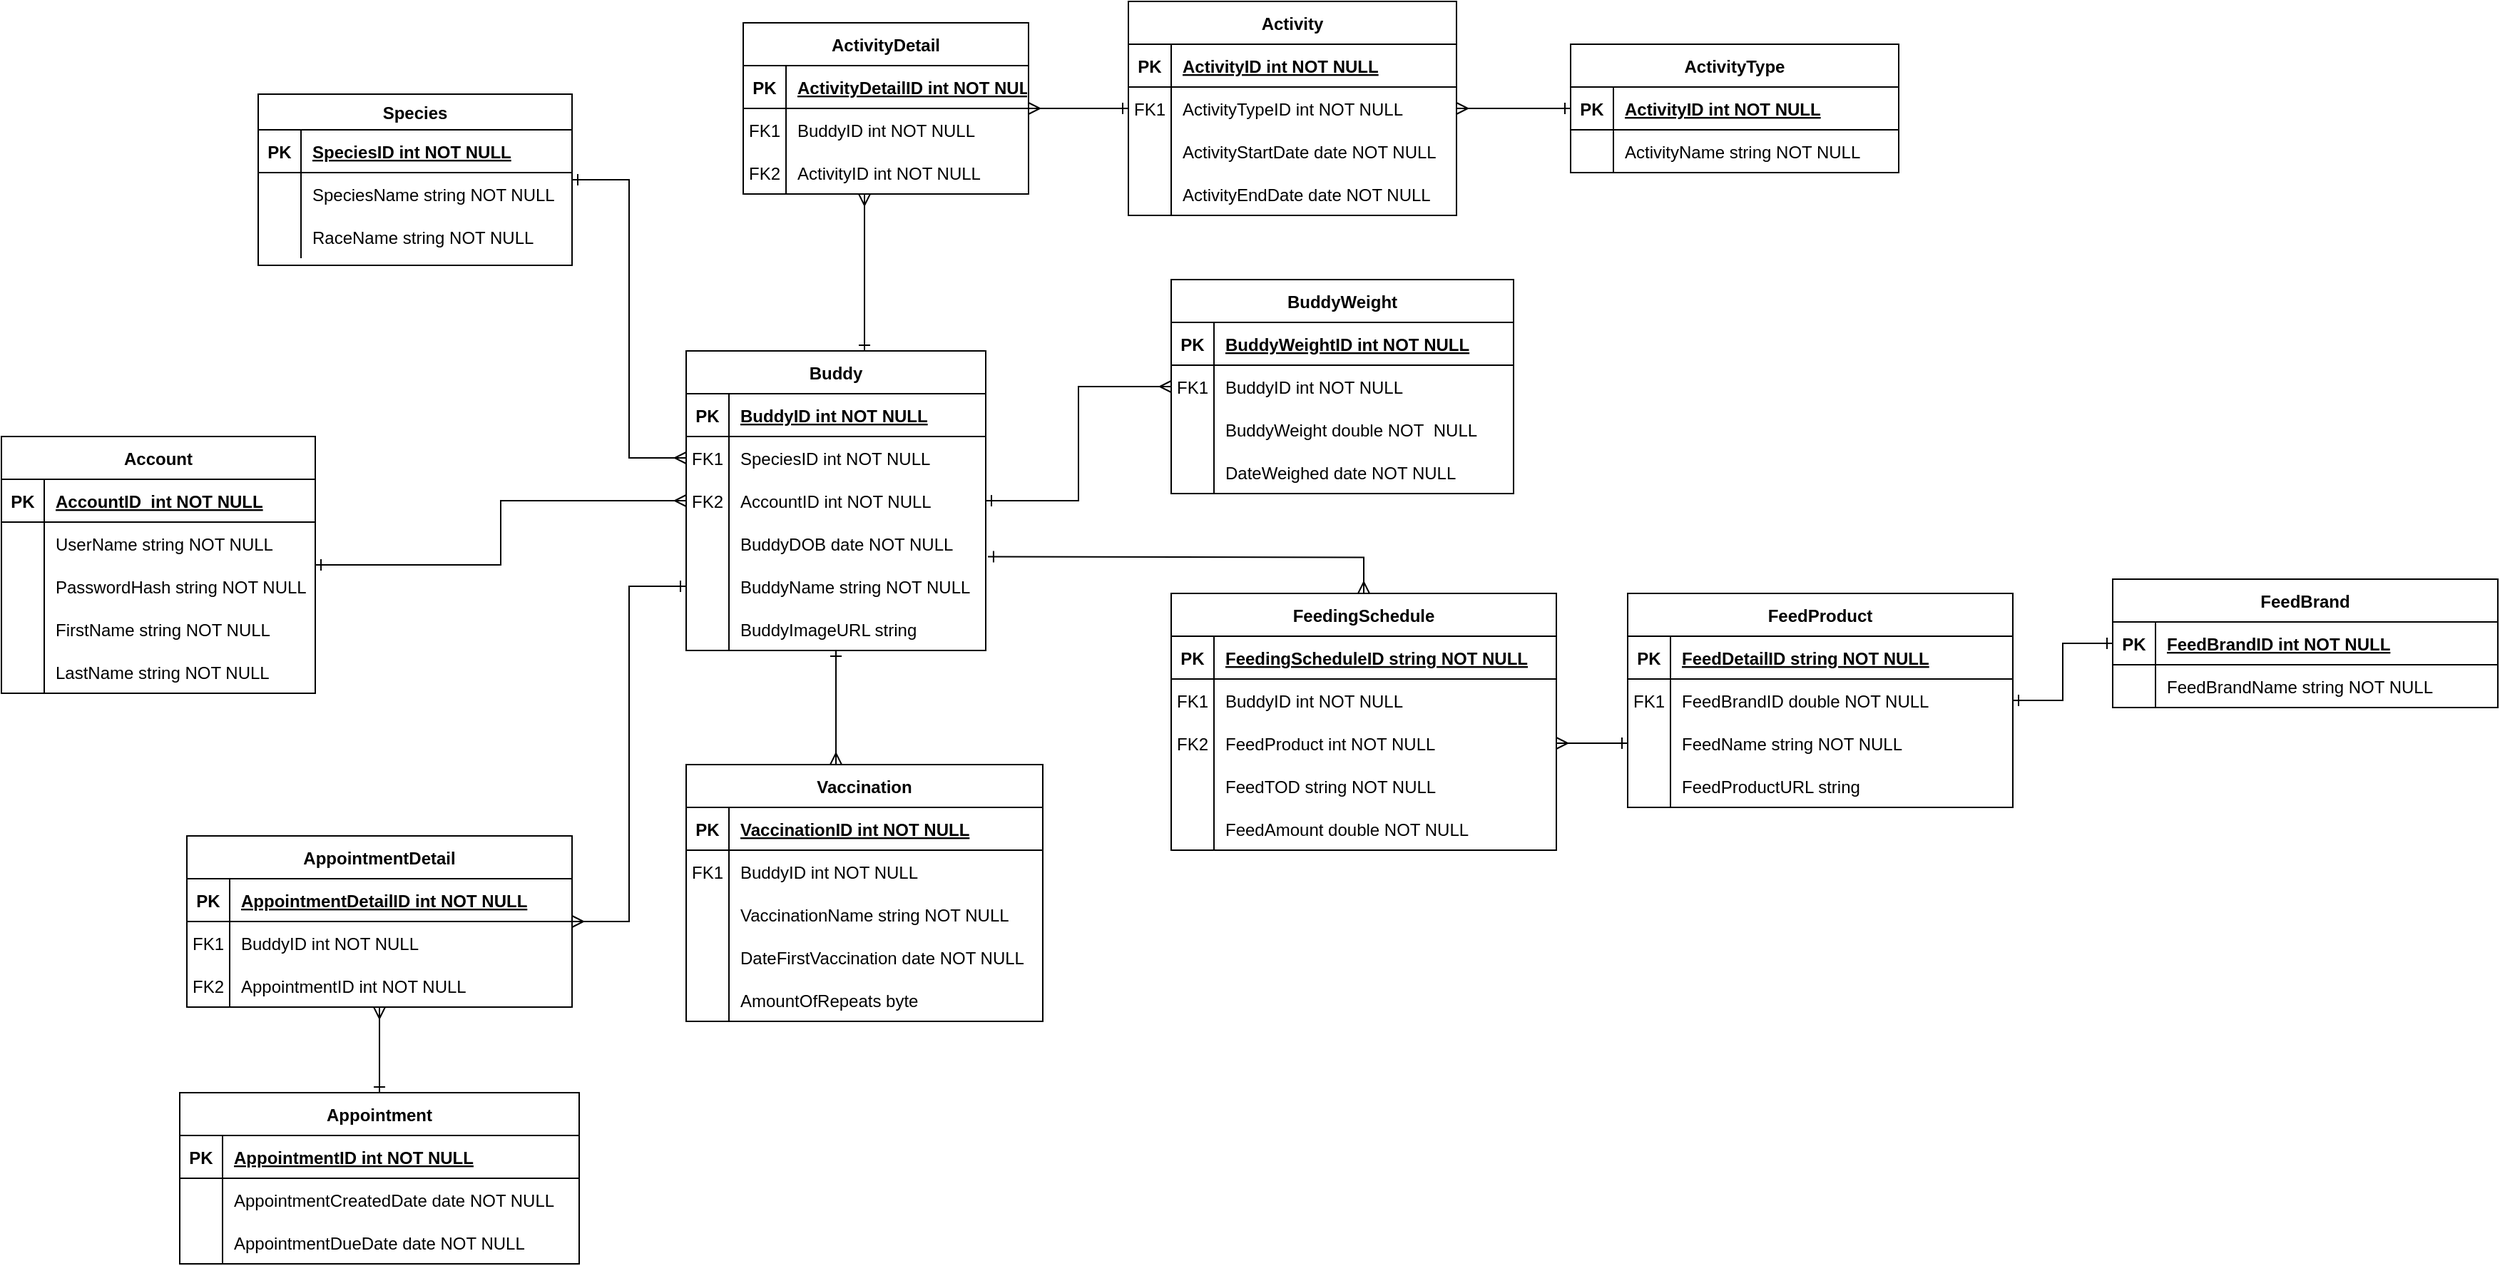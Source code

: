 <mxfile version="20.5.1" type="github">
  <diagram id="R2lEEEUBdFMjLlhIrx00" name="Page-1">
    <mxGraphModel dx="1938" dy="431" grid="1" gridSize="10" guides="1" tooltips="1" connect="1" arrows="1" fold="1" page="1" pageScale="1" pageWidth="1200" pageHeight="1600" math="0" shadow="0" extFonts="Permanent Marker^https://fonts.googleapis.com/css?family=Permanent+Marker">
      <root>
        <mxCell id="0" />
        <mxCell id="1" parent="0" />
        <mxCell id="3-M2f63_5TiZ_qn9GKK6-102" value="" style="edgeStyle=orthogonalEdgeStyle;rounded=0;orthogonalLoop=1;jettySize=auto;html=1;startArrow=ERmany;startFill=0;endArrow=ERone;endFill=0;elbow=vertical;" parent="1" source="3-M2f63_5TiZ_qn9GKK6-71" target="3-M2f63_5TiZ_qn9GKK6-80" edge="1">
          <mxGeometry relative="1" as="geometry" />
        </mxCell>
        <mxCell id="3-M2f63_5TiZ_qn9GKK6-218" value="" style="edgeStyle=elbowEdgeStyle;rounded=0;orthogonalLoop=1;jettySize=auto;html=1;startArrow=ERone;startFill=0;endArrow=ERmany;endFill=0;" parent="1" source="3-M2f63_5TiZ_qn9GKK6-1" target="3-M2f63_5TiZ_qn9GKK6-196" edge="1">
          <mxGeometry relative="1" as="geometry" />
        </mxCell>
        <mxCell id="rv8zwqxXH4d_1gy8JELK-24" value="" style="edgeStyle=elbowEdgeStyle;rounded=0;orthogonalLoop=1;jettySize=auto;html=1;startArrow=ERone;startFill=0;endArrow=ERmany;endFill=0;exitX=0;exitY=0.5;exitDx=0;exitDy=0;" parent="1" source="3-M2f63_5TiZ_qn9GKK6-5" target="rv8zwqxXH4d_1gy8JELK-2" edge="1">
          <mxGeometry relative="1" as="geometry" />
        </mxCell>
        <mxCell id="zkomlpz63KpVg8Brek0R-23" value="" style="edgeStyle=orthogonalEdgeStyle;rounded=0;orthogonalLoop=1;jettySize=auto;html=1;exitX=1.007;exitY=0.809;exitDx=0;exitDy=0;exitPerimeter=0;startArrow=ERone;startFill=0;endArrow=ERmany;endFill=0;" edge="1" parent="1" target="zkomlpz63KpVg8Brek0R-1">
          <mxGeometry relative="1" as="geometry">
            <mxPoint x="-478.53" y="439.27" as="sourcePoint" />
          </mxGeometry>
        </mxCell>
        <mxCell id="zkomlpz63KpVg8Brek0R-46" value="" style="edgeStyle=elbowEdgeStyle;rounded=0;orthogonalLoop=1;jettySize=auto;html=1;startArrow=ERone;startFill=0;endArrow=ERmany;endFill=0;" edge="1" parent="1" source="3-M2f63_5TiZ_qn9GKK6-1" target="zkomlpz63KpVg8Brek0R-24">
          <mxGeometry relative="1" as="geometry" />
        </mxCell>
        <mxCell id="zkomlpz63KpVg8Brek0R-131" value="" style="edgeStyle=elbowEdgeStyle;rounded=0;orthogonalLoop=1;jettySize=auto;html=1;startArrow=ERone;startFill=0;endArrow=ERmany;endFill=0;" edge="1" parent="1" source="3-M2f63_5TiZ_qn9GKK6-1" target="zkomlpz63KpVg8Brek0R-112">
          <mxGeometry relative="1" as="geometry" />
        </mxCell>
        <mxCell id="3-M2f63_5TiZ_qn9GKK6-1" value="Buddy" style="shape=table;startSize=30;container=1;collapsible=1;childLayout=tableLayout;fixedRows=1;rowLines=0;fontStyle=1;align=center;resizeLast=1;" parent="1" vertex="1">
          <mxGeometry x="-690" y="295" width="210" height="210" as="geometry" />
        </mxCell>
        <mxCell id="3-M2f63_5TiZ_qn9GKK6-2" value="" style="shape=tableRow;horizontal=0;startSize=0;swimlaneHead=0;swimlaneBody=0;fillColor=none;collapsible=0;dropTarget=0;points=[[0,0.5],[1,0.5]];portConstraint=eastwest;top=0;left=0;right=0;bottom=1;" parent="3-M2f63_5TiZ_qn9GKK6-1" vertex="1">
          <mxGeometry y="30" width="210" height="30" as="geometry" />
        </mxCell>
        <mxCell id="3-M2f63_5TiZ_qn9GKK6-3" value="PK" style="shape=partialRectangle;connectable=0;fillColor=none;top=0;left=0;bottom=0;right=0;fontStyle=1;overflow=hidden;" parent="3-M2f63_5TiZ_qn9GKK6-2" vertex="1">
          <mxGeometry width="30" height="30" as="geometry">
            <mxRectangle width="30" height="30" as="alternateBounds" />
          </mxGeometry>
        </mxCell>
        <mxCell id="3-M2f63_5TiZ_qn9GKK6-4" value="BuddyID int NOT NULL" style="shape=partialRectangle;connectable=0;fillColor=none;top=0;left=0;bottom=0;right=0;align=left;spacingLeft=6;fontStyle=5;overflow=hidden;" parent="3-M2f63_5TiZ_qn9GKK6-2" vertex="1">
          <mxGeometry x="30" width="180" height="30" as="geometry">
            <mxRectangle width="180" height="30" as="alternateBounds" />
          </mxGeometry>
        </mxCell>
        <mxCell id="3-M2f63_5TiZ_qn9GKK6-8" value="" style="shape=tableRow;horizontal=0;startSize=0;swimlaneHead=0;swimlaneBody=0;fillColor=none;collapsible=0;dropTarget=0;points=[[0,0.5],[1,0.5]];portConstraint=eastwest;top=0;left=0;right=0;bottom=0;" parent="3-M2f63_5TiZ_qn9GKK6-1" vertex="1">
          <mxGeometry y="60" width="210" height="30" as="geometry" />
        </mxCell>
        <mxCell id="3-M2f63_5TiZ_qn9GKK6-9" value="FK1" style="shape=partialRectangle;connectable=0;fillColor=none;top=0;left=0;bottom=0;right=0;editable=1;overflow=hidden;" parent="3-M2f63_5TiZ_qn9GKK6-8" vertex="1">
          <mxGeometry width="30" height="30" as="geometry">
            <mxRectangle width="30" height="30" as="alternateBounds" />
          </mxGeometry>
        </mxCell>
        <mxCell id="3-M2f63_5TiZ_qn9GKK6-10" value="SpeciesID int NOT NULL" style="shape=partialRectangle;connectable=0;fillColor=none;top=0;left=0;bottom=0;right=0;align=left;spacingLeft=6;overflow=hidden;" parent="3-M2f63_5TiZ_qn9GKK6-8" vertex="1">
          <mxGeometry x="30" width="180" height="30" as="geometry">
            <mxRectangle width="180" height="30" as="alternateBounds" />
          </mxGeometry>
        </mxCell>
        <mxCell id="3-M2f63_5TiZ_qn9GKK6-71" style="shape=tableRow;horizontal=0;startSize=0;swimlaneHead=0;swimlaneBody=0;fillColor=none;collapsible=0;dropTarget=0;points=[[0,0.5],[1,0.5]];portConstraint=eastwest;top=0;left=0;right=0;bottom=0;" parent="3-M2f63_5TiZ_qn9GKK6-1" vertex="1">
          <mxGeometry y="90" width="210" height="30" as="geometry" />
        </mxCell>
        <mxCell id="3-M2f63_5TiZ_qn9GKK6-72" value="FK2" style="shape=partialRectangle;connectable=0;fillColor=none;top=0;left=0;bottom=0;right=0;editable=1;overflow=hidden;" parent="3-M2f63_5TiZ_qn9GKK6-71" vertex="1">
          <mxGeometry width="30" height="30" as="geometry">
            <mxRectangle width="30" height="30" as="alternateBounds" />
          </mxGeometry>
        </mxCell>
        <mxCell id="3-M2f63_5TiZ_qn9GKK6-73" value="AccountID int NOT NULL" style="shape=partialRectangle;connectable=0;fillColor=none;top=0;left=0;bottom=0;right=0;align=left;spacingLeft=6;overflow=hidden;" parent="3-M2f63_5TiZ_qn9GKK6-71" vertex="1">
          <mxGeometry x="30" width="180" height="30" as="geometry">
            <mxRectangle width="180" height="30" as="alternateBounds" />
          </mxGeometry>
        </mxCell>
        <mxCell id="3-M2f63_5TiZ_qn9GKK6-11" value="" style="shape=tableRow;horizontal=0;startSize=0;swimlaneHead=0;swimlaneBody=0;fillColor=none;collapsible=0;dropTarget=0;points=[[0,0.5],[1,0.5]];portConstraint=eastwest;top=0;left=0;right=0;bottom=0;" parent="3-M2f63_5TiZ_qn9GKK6-1" vertex="1">
          <mxGeometry y="120" width="210" height="30" as="geometry" />
        </mxCell>
        <mxCell id="3-M2f63_5TiZ_qn9GKK6-12" value="" style="shape=partialRectangle;connectable=0;fillColor=none;top=0;left=0;bottom=0;right=0;editable=1;overflow=hidden;" parent="3-M2f63_5TiZ_qn9GKK6-11" vertex="1">
          <mxGeometry width="30" height="30" as="geometry">
            <mxRectangle width="30" height="30" as="alternateBounds" />
          </mxGeometry>
        </mxCell>
        <mxCell id="3-M2f63_5TiZ_qn9GKK6-13" value="BuddyDOB date NOT NULL" style="shape=partialRectangle;connectable=0;fillColor=none;top=0;left=0;bottom=0;right=0;align=left;spacingLeft=6;overflow=hidden;" parent="3-M2f63_5TiZ_qn9GKK6-11" vertex="1">
          <mxGeometry x="30" width="180" height="30" as="geometry">
            <mxRectangle width="180" height="30" as="alternateBounds" />
          </mxGeometry>
        </mxCell>
        <mxCell id="3-M2f63_5TiZ_qn9GKK6-5" value="" style="shape=tableRow;horizontal=0;startSize=0;swimlaneHead=0;swimlaneBody=0;fillColor=none;collapsible=0;dropTarget=0;points=[[0,0.5],[1,0.5]];portConstraint=eastwest;top=0;left=0;right=0;bottom=0;" parent="3-M2f63_5TiZ_qn9GKK6-1" vertex="1">
          <mxGeometry y="150" width="210" height="30" as="geometry" />
        </mxCell>
        <mxCell id="3-M2f63_5TiZ_qn9GKK6-6" value="" style="shape=partialRectangle;connectable=0;fillColor=none;top=0;left=0;bottom=0;right=0;editable=1;overflow=hidden;" parent="3-M2f63_5TiZ_qn9GKK6-5" vertex="1">
          <mxGeometry width="30" height="30" as="geometry">
            <mxRectangle width="30" height="30" as="alternateBounds" />
          </mxGeometry>
        </mxCell>
        <mxCell id="3-M2f63_5TiZ_qn9GKK6-7" value="BuddyName string NOT NULL" style="shape=partialRectangle;connectable=0;fillColor=none;top=0;left=0;bottom=0;right=0;align=left;spacingLeft=6;overflow=hidden;" parent="3-M2f63_5TiZ_qn9GKK6-5" vertex="1">
          <mxGeometry x="30" width="180" height="30" as="geometry">
            <mxRectangle width="180" height="30" as="alternateBounds" />
          </mxGeometry>
        </mxCell>
        <mxCell id="zkomlpz63KpVg8Brek0R-150" style="shape=tableRow;horizontal=0;startSize=0;swimlaneHead=0;swimlaneBody=0;fillColor=none;collapsible=0;dropTarget=0;points=[[0,0.5],[1,0.5]];portConstraint=eastwest;top=0;left=0;right=0;bottom=0;" vertex="1" parent="3-M2f63_5TiZ_qn9GKK6-1">
          <mxGeometry y="180" width="210" height="30" as="geometry" />
        </mxCell>
        <mxCell id="zkomlpz63KpVg8Brek0R-151" style="shape=partialRectangle;connectable=0;fillColor=none;top=0;left=0;bottom=0;right=0;editable=1;overflow=hidden;" vertex="1" parent="zkomlpz63KpVg8Brek0R-150">
          <mxGeometry width="30" height="30" as="geometry">
            <mxRectangle width="30" height="30" as="alternateBounds" />
          </mxGeometry>
        </mxCell>
        <mxCell id="zkomlpz63KpVg8Brek0R-152" value="BuddyImageURL string" style="shape=partialRectangle;connectable=0;fillColor=none;top=0;left=0;bottom=0;right=0;align=left;spacingLeft=6;overflow=hidden;" vertex="1" parent="zkomlpz63KpVg8Brek0R-150">
          <mxGeometry x="30" width="180" height="30" as="geometry">
            <mxRectangle width="180" height="30" as="alternateBounds" />
          </mxGeometry>
        </mxCell>
        <mxCell id="3-M2f63_5TiZ_qn9GKK6-17" value="Species" style="shape=table;startSize=25;container=1;collapsible=1;childLayout=tableLayout;fixedRows=1;rowLines=0;fontStyle=1;align=center;resizeLast=1;" parent="1" vertex="1">
          <mxGeometry x="-990" y="115" width="220" height="120" as="geometry">
            <mxRectangle x="425" y="550" width="90" height="30" as="alternateBounds" />
          </mxGeometry>
        </mxCell>
        <mxCell id="3-M2f63_5TiZ_qn9GKK6-18" value="" style="shape=tableRow;horizontal=0;startSize=0;swimlaneHead=0;swimlaneBody=0;fillColor=none;collapsible=0;dropTarget=0;points=[[0,0.5],[1,0.5]];portConstraint=eastwest;top=0;left=0;right=0;bottom=1;" parent="3-M2f63_5TiZ_qn9GKK6-17" vertex="1">
          <mxGeometry y="25" width="220" height="30" as="geometry" />
        </mxCell>
        <mxCell id="3-M2f63_5TiZ_qn9GKK6-19" value="PK" style="shape=partialRectangle;connectable=0;fillColor=none;top=0;left=0;bottom=0;right=0;fontStyle=1;overflow=hidden;" parent="3-M2f63_5TiZ_qn9GKK6-18" vertex="1">
          <mxGeometry width="30" height="30" as="geometry">
            <mxRectangle width="30" height="30" as="alternateBounds" />
          </mxGeometry>
        </mxCell>
        <mxCell id="3-M2f63_5TiZ_qn9GKK6-20" value="SpeciesID int NOT NULL" style="shape=partialRectangle;connectable=0;fillColor=none;top=0;left=0;bottom=0;right=0;align=left;spacingLeft=6;fontStyle=5;overflow=hidden;" parent="3-M2f63_5TiZ_qn9GKK6-18" vertex="1">
          <mxGeometry x="30" width="190" height="30" as="geometry">
            <mxRectangle width="190" height="30" as="alternateBounds" />
          </mxGeometry>
        </mxCell>
        <mxCell id="3-M2f63_5TiZ_qn9GKK6-24" value="" style="shape=tableRow;horizontal=0;startSize=0;swimlaneHead=0;swimlaneBody=0;fillColor=none;collapsible=0;dropTarget=0;points=[[0,0.5],[1,0.5]];portConstraint=eastwest;top=0;left=0;right=0;bottom=0;" parent="3-M2f63_5TiZ_qn9GKK6-17" vertex="1">
          <mxGeometry y="55" width="220" height="30" as="geometry" />
        </mxCell>
        <mxCell id="3-M2f63_5TiZ_qn9GKK6-25" value="" style="shape=partialRectangle;connectable=0;fillColor=none;top=0;left=0;bottom=0;right=0;editable=1;overflow=hidden;" parent="3-M2f63_5TiZ_qn9GKK6-24" vertex="1">
          <mxGeometry width="30" height="30" as="geometry">
            <mxRectangle width="30" height="30" as="alternateBounds" />
          </mxGeometry>
        </mxCell>
        <mxCell id="3-M2f63_5TiZ_qn9GKK6-26" value="SpeciesName string NOT NULL" style="shape=partialRectangle;connectable=0;fillColor=none;top=0;left=0;bottom=0;right=0;align=left;spacingLeft=6;overflow=hidden;" parent="3-M2f63_5TiZ_qn9GKK6-24" vertex="1">
          <mxGeometry x="30" width="190" height="30" as="geometry">
            <mxRectangle width="190" height="30" as="alternateBounds" />
          </mxGeometry>
        </mxCell>
        <mxCell id="3-M2f63_5TiZ_qn9GKK6-187" style="shape=tableRow;horizontal=0;startSize=0;swimlaneHead=0;swimlaneBody=0;fillColor=none;collapsible=0;dropTarget=0;points=[[0,0.5],[1,0.5]];portConstraint=eastwest;top=0;left=0;right=0;bottom=0;" parent="3-M2f63_5TiZ_qn9GKK6-17" vertex="1">
          <mxGeometry y="85" width="220" height="30" as="geometry" />
        </mxCell>
        <mxCell id="3-M2f63_5TiZ_qn9GKK6-188" style="shape=partialRectangle;connectable=0;fillColor=none;top=0;left=0;bottom=0;right=0;editable=1;overflow=hidden;" parent="3-M2f63_5TiZ_qn9GKK6-187" vertex="1">
          <mxGeometry width="30" height="30" as="geometry">
            <mxRectangle width="30" height="30" as="alternateBounds" />
          </mxGeometry>
        </mxCell>
        <mxCell id="3-M2f63_5TiZ_qn9GKK6-189" value="RaceName string NOT NULL" style="shape=partialRectangle;connectable=0;fillColor=none;top=0;left=0;bottom=0;right=0;align=left;spacingLeft=6;overflow=hidden;" parent="3-M2f63_5TiZ_qn9GKK6-187" vertex="1">
          <mxGeometry x="30" width="190" height="30" as="geometry">
            <mxRectangle width="190" height="30" as="alternateBounds" />
          </mxGeometry>
        </mxCell>
        <mxCell id="3-M2f63_5TiZ_qn9GKK6-30" style="edgeStyle=elbowEdgeStyle;rounded=0;orthogonalLoop=1;jettySize=auto;html=1;exitX=0;exitY=0.5;exitDx=0;exitDy=0;endArrow=ERone;endFill=0;startArrow=ERmany;startFill=0;" parent="1" source="3-M2f63_5TiZ_qn9GKK6-8" target="3-M2f63_5TiZ_qn9GKK6-17" edge="1">
          <mxGeometry relative="1" as="geometry" />
        </mxCell>
        <mxCell id="3-M2f63_5TiZ_qn9GKK6-80" value="Account" style="shape=table;startSize=30;container=1;collapsible=1;childLayout=tableLayout;fixedRows=1;rowLines=0;fontStyle=1;align=center;resizeLast=1;" parent="1" vertex="1">
          <mxGeometry x="-1170" y="355" width="220" height="180" as="geometry" />
        </mxCell>
        <mxCell id="3-M2f63_5TiZ_qn9GKK6-81" value="" style="shape=tableRow;horizontal=0;startSize=0;swimlaneHead=0;swimlaneBody=0;fillColor=none;collapsible=0;dropTarget=0;points=[[0,0.5],[1,0.5]];portConstraint=eastwest;top=0;left=0;right=0;bottom=1;" parent="3-M2f63_5TiZ_qn9GKK6-80" vertex="1">
          <mxGeometry y="30" width="220" height="30" as="geometry" />
        </mxCell>
        <mxCell id="3-M2f63_5TiZ_qn9GKK6-82" value="PK" style="shape=partialRectangle;connectable=0;fillColor=none;top=0;left=0;bottom=0;right=0;fontStyle=1;overflow=hidden;" parent="3-M2f63_5TiZ_qn9GKK6-81" vertex="1">
          <mxGeometry width="30" height="30" as="geometry">
            <mxRectangle width="30" height="30" as="alternateBounds" />
          </mxGeometry>
        </mxCell>
        <mxCell id="3-M2f63_5TiZ_qn9GKK6-83" value="AccountID  int NOT NULL" style="shape=partialRectangle;connectable=0;fillColor=none;top=0;left=0;bottom=0;right=0;align=left;spacingLeft=6;fontStyle=5;overflow=hidden;" parent="3-M2f63_5TiZ_qn9GKK6-81" vertex="1">
          <mxGeometry x="30" width="190" height="30" as="geometry">
            <mxRectangle width="190" height="30" as="alternateBounds" />
          </mxGeometry>
        </mxCell>
        <mxCell id="3-M2f63_5TiZ_qn9GKK6-84" value="" style="shape=tableRow;horizontal=0;startSize=0;swimlaneHead=0;swimlaneBody=0;fillColor=none;collapsible=0;dropTarget=0;points=[[0,0.5],[1,0.5]];portConstraint=eastwest;top=0;left=0;right=0;bottom=0;" parent="3-M2f63_5TiZ_qn9GKK6-80" vertex="1">
          <mxGeometry y="60" width="220" height="30" as="geometry" />
        </mxCell>
        <mxCell id="3-M2f63_5TiZ_qn9GKK6-85" value="" style="shape=partialRectangle;connectable=0;fillColor=none;top=0;left=0;bottom=0;right=0;editable=1;overflow=hidden;" parent="3-M2f63_5TiZ_qn9GKK6-84" vertex="1">
          <mxGeometry width="30" height="30" as="geometry">
            <mxRectangle width="30" height="30" as="alternateBounds" />
          </mxGeometry>
        </mxCell>
        <mxCell id="3-M2f63_5TiZ_qn9GKK6-86" value="UserName string NOT NULL" style="shape=partialRectangle;connectable=0;fillColor=none;top=0;left=0;bottom=0;right=0;align=left;spacingLeft=6;overflow=hidden;" parent="3-M2f63_5TiZ_qn9GKK6-84" vertex="1">
          <mxGeometry x="30" width="190" height="30" as="geometry">
            <mxRectangle width="190" height="30" as="alternateBounds" />
          </mxGeometry>
        </mxCell>
        <mxCell id="zkomlpz63KpVg8Brek0R-138" style="shape=tableRow;horizontal=0;startSize=0;swimlaneHead=0;swimlaneBody=0;fillColor=none;collapsible=0;dropTarget=0;points=[[0,0.5],[1,0.5]];portConstraint=eastwest;top=0;left=0;right=0;bottom=0;" vertex="1" parent="3-M2f63_5TiZ_qn9GKK6-80">
          <mxGeometry y="90" width="220" height="30" as="geometry" />
        </mxCell>
        <mxCell id="zkomlpz63KpVg8Brek0R-139" style="shape=partialRectangle;connectable=0;fillColor=none;top=0;left=0;bottom=0;right=0;editable=1;overflow=hidden;" vertex="1" parent="zkomlpz63KpVg8Brek0R-138">
          <mxGeometry width="30" height="30" as="geometry">
            <mxRectangle width="30" height="30" as="alternateBounds" />
          </mxGeometry>
        </mxCell>
        <mxCell id="zkomlpz63KpVg8Brek0R-140" value="PasswordHash string NOT NULL" style="shape=partialRectangle;connectable=0;fillColor=none;top=0;left=0;bottom=0;right=0;align=left;spacingLeft=6;overflow=hidden;" vertex="1" parent="zkomlpz63KpVg8Brek0R-138">
          <mxGeometry x="30" width="190" height="30" as="geometry">
            <mxRectangle width="190" height="30" as="alternateBounds" />
          </mxGeometry>
        </mxCell>
        <mxCell id="zkomlpz63KpVg8Brek0R-141" style="shape=tableRow;horizontal=0;startSize=0;swimlaneHead=0;swimlaneBody=0;fillColor=none;collapsible=0;dropTarget=0;points=[[0,0.5],[1,0.5]];portConstraint=eastwest;top=0;left=0;right=0;bottom=0;" vertex="1" parent="3-M2f63_5TiZ_qn9GKK6-80">
          <mxGeometry y="120" width="220" height="30" as="geometry" />
        </mxCell>
        <mxCell id="zkomlpz63KpVg8Brek0R-142" style="shape=partialRectangle;connectable=0;fillColor=none;top=0;left=0;bottom=0;right=0;editable=1;overflow=hidden;" vertex="1" parent="zkomlpz63KpVg8Brek0R-141">
          <mxGeometry width="30" height="30" as="geometry">
            <mxRectangle width="30" height="30" as="alternateBounds" />
          </mxGeometry>
        </mxCell>
        <mxCell id="zkomlpz63KpVg8Brek0R-143" value="FirstName string NOT NULL" style="shape=partialRectangle;connectable=0;fillColor=none;top=0;left=0;bottom=0;right=0;align=left;spacingLeft=6;overflow=hidden;" vertex="1" parent="zkomlpz63KpVg8Brek0R-141">
          <mxGeometry x="30" width="190" height="30" as="geometry">
            <mxRectangle width="190" height="30" as="alternateBounds" />
          </mxGeometry>
        </mxCell>
        <mxCell id="zkomlpz63KpVg8Brek0R-144" style="shape=tableRow;horizontal=0;startSize=0;swimlaneHead=0;swimlaneBody=0;fillColor=none;collapsible=0;dropTarget=0;points=[[0,0.5],[1,0.5]];portConstraint=eastwest;top=0;left=0;right=0;bottom=0;" vertex="1" parent="3-M2f63_5TiZ_qn9GKK6-80">
          <mxGeometry y="150" width="220" height="30" as="geometry" />
        </mxCell>
        <mxCell id="zkomlpz63KpVg8Brek0R-145" style="shape=partialRectangle;connectable=0;fillColor=none;top=0;left=0;bottom=0;right=0;editable=1;overflow=hidden;" vertex="1" parent="zkomlpz63KpVg8Brek0R-144">
          <mxGeometry width="30" height="30" as="geometry">
            <mxRectangle width="30" height="30" as="alternateBounds" />
          </mxGeometry>
        </mxCell>
        <mxCell id="zkomlpz63KpVg8Brek0R-146" value="LastName string NOT NULL" style="shape=partialRectangle;connectable=0;fillColor=none;top=0;left=0;bottom=0;right=0;align=left;spacingLeft=6;overflow=hidden;" vertex="1" parent="zkomlpz63KpVg8Brek0R-144">
          <mxGeometry x="30" width="190" height="30" as="geometry">
            <mxRectangle width="190" height="30" as="alternateBounds" />
          </mxGeometry>
        </mxCell>
        <mxCell id="3-M2f63_5TiZ_qn9GKK6-241" value="" style="edgeStyle=elbowEdgeStyle;rounded=0;orthogonalLoop=1;jettySize=auto;html=1;startArrow=ERmany;startFill=0;endArrow=ERone;endFill=0;" parent="1" source="3-M2f63_5TiZ_qn9GKK6-196" target="3-M2f63_5TiZ_qn9GKK6-219" edge="1">
          <mxGeometry relative="1" as="geometry" />
        </mxCell>
        <mxCell id="3-M2f63_5TiZ_qn9GKK6-196" value="ActivityDetail" style="shape=table;startSize=30;container=1;collapsible=1;childLayout=tableLayout;fixedRows=1;rowLines=0;fontStyle=1;align=center;resizeLast=1;" parent="1" vertex="1">
          <mxGeometry x="-650" y="65" width="200" height="120" as="geometry" />
        </mxCell>
        <mxCell id="3-M2f63_5TiZ_qn9GKK6-197" value="" style="shape=tableRow;horizontal=0;startSize=0;swimlaneHead=0;swimlaneBody=0;fillColor=none;collapsible=0;dropTarget=0;points=[[0,0.5],[1,0.5]];portConstraint=eastwest;top=0;left=0;right=0;bottom=1;" parent="3-M2f63_5TiZ_qn9GKK6-196" vertex="1">
          <mxGeometry y="30" width="200" height="30" as="geometry" />
        </mxCell>
        <mxCell id="3-M2f63_5TiZ_qn9GKK6-198" value="PK" style="shape=partialRectangle;connectable=0;fillColor=none;top=0;left=0;bottom=0;right=0;fontStyle=1;overflow=hidden;" parent="3-M2f63_5TiZ_qn9GKK6-197" vertex="1">
          <mxGeometry width="30" height="30" as="geometry">
            <mxRectangle width="30" height="30" as="alternateBounds" />
          </mxGeometry>
        </mxCell>
        <mxCell id="3-M2f63_5TiZ_qn9GKK6-199" value="ActivityDetailID int NOT NULL" style="shape=partialRectangle;connectable=0;fillColor=none;top=0;left=0;bottom=0;right=0;align=left;spacingLeft=6;fontStyle=5;overflow=hidden;" parent="3-M2f63_5TiZ_qn9GKK6-197" vertex="1">
          <mxGeometry x="30" width="170" height="30" as="geometry">
            <mxRectangle width="170" height="30" as="alternateBounds" />
          </mxGeometry>
        </mxCell>
        <mxCell id="3-M2f63_5TiZ_qn9GKK6-200" value="" style="shape=tableRow;horizontal=0;startSize=0;swimlaneHead=0;swimlaneBody=0;fillColor=none;collapsible=0;dropTarget=0;points=[[0,0.5],[1,0.5]];portConstraint=eastwest;top=0;left=0;right=0;bottom=0;" parent="3-M2f63_5TiZ_qn9GKK6-196" vertex="1">
          <mxGeometry y="60" width="200" height="30" as="geometry" />
        </mxCell>
        <mxCell id="3-M2f63_5TiZ_qn9GKK6-201" value="FK1" style="shape=partialRectangle;connectable=0;fillColor=none;top=0;left=0;bottom=0;right=0;editable=1;overflow=hidden;" parent="3-M2f63_5TiZ_qn9GKK6-200" vertex="1">
          <mxGeometry width="30" height="30" as="geometry">
            <mxRectangle width="30" height="30" as="alternateBounds" />
          </mxGeometry>
        </mxCell>
        <mxCell id="3-M2f63_5TiZ_qn9GKK6-202" value="BuddyID int NOT NULL" style="shape=partialRectangle;connectable=0;fillColor=none;top=0;left=0;bottom=0;right=0;align=left;spacingLeft=6;overflow=hidden;" parent="3-M2f63_5TiZ_qn9GKK6-200" vertex="1">
          <mxGeometry x="30" width="170" height="30" as="geometry">
            <mxRectangle width="170" height="30" as="alternateBounds" />
          </mxGeometry>
        </mxCell>
        <mxCell id="3-M2f63_5TiZ_qn9GKK6-203" style="shape=tableRow;horizontal=0;startSize=0;swimlaneHead=0;swimlaneBody=0;fillColor=none;collapsible=0;dropTarget=0;points=[[0,0.5],[1,0.5]];portConstraint=eastwest;top=0;left=0;right=0;bottom=0;" parent="3-M2f63_5TiZ_qn9GKK6-196" vertex="1">
          <mxGeometry y="90" width="200" height="30" as="geometry" />
        </mxCell>
        <mxCell id="3-M2f63_5TiZ_qn9GKK6-204" value="FK2" style="shape=partialRectangle;connectable=0;fillColor=none;top=0;left=0;bottom=0;right=0;editable=1;overflow=hidden;" parent="3-M2f63_5TiZ_qn9GKK6-203" vertex="1">
          <mxGeometry width="30" height="30" as="geometry">
            <mxRectangle width="30" height="30" as="alternateBounds" />
          </mxGeometry>
        </mxCell>
        <mxCell id="3-M2f63_5TiZ_qn9GKK6-205" value="ActivityID int NOT NULL" style="shape=partialRectangle;connectable=0;fillColor=none;top=0;left=0;bottom=0;right=0;align=left;spacingLeft=6;overflow=hidden;" parent="3-M2f63_5TiZ_qn9GKK6-203" vertex="1">
          <mxGeometry x="30" width="170" height="30" as="geometry">
            <mxRectangle width="170" height="30" as="alternateBounds" />
          </mxGeometry>
        </mxCell>
        <mxCell id="3-M2f63_5TiZ_qn9GKK6-255" value="" style="edgeStyle=elbowEdgeStyle;rounded=0;orthogonalLoop=1;jettySize=auto;html=1;startArrow=ERmany;startFill=0;endArrow=ERone;endFill=0;" parent="1" source="3-M2f63_5TiZ_qn9GKK6-219" target="3-M2f63_5TiZ_qn9GKK6-245" edge="1">
          <mxGeometry relative="1" as="geometry" />
        </mxCell>
        <mxCell id="3-M2f63_5TiZ_qn9GKK6-219" value="Activity" style="shape=table;startSize=30;container=1;collapsible=1;childLayout=tableLayout;fixedRows=1;rowLines=0;fontStyle=1;align=center;resizeLast=1;" parent="1" vertex="1">
          <mxGeometry x="-380" y="50" width="230" height="150" as="geometry" />
        </mxCell>
        <mxCell id="3-M2f63_5TiZ_qn9GKK6-220" value="" style="shape=tableRow;horizontal=0;startSize=0;swimlaneHead=0;swimlaneBody=0;fillColor=none;collapsible=0;dropTarget=0;points=[[0,0.5],[1,0.5]];portConstraint=eastwest;top=0;left=0;right=0;bottom=1;" parent="3-M2f63_5TiZ_qn9GKK6-219" vertex="1">
          <mxGeometry y="30" width="230" height="30" as="geometry" />
        </mxCell>
        <mxCell id="3-M2f63_5TiZ_qn9GKK6-221" value="PK" style="shape=partialRectangle;connectable=0;fillColor=none;top=0;left=0;bottom=0;right=0;fontStyle=1;overflow=hidden;" parent="3-M2f63_5TiZ_qn9GKK6-220" vertex="1">
          <mxGeometry width="30" height="30" as="geometry">
            <mxRectangle width="30" height="30" as="alternateBounds" />
          </mxGeometry>
        </mxCell>
        <mxCell id="3-M2f63_5TiZ_qn9GKK6-222" value="ActivityID int NOT NULL" style="shape=partialRectangle;connectable=0;fillColor=none;top=0;left=0;bottom=0;right=0;align=left;spacingLeft=6;fontStyle=5;overflow=hidden;" parent="3-M2f63_5TiZ_qn9GKK6-220" vertex="1">
          <mxGeometry x="30" width="200" height="30" as="geometry">
            <mxRectangle width="200" height="30" as="alternateBounds" />
          </mxGeometry>
        </mxCell>
        <mxCell id="3-M2f63_5TiZ_qn9GKK6-256" style="shape=tableRow;horizontal=0;startSize=0;swimlaneHead=0;swimlaneBody=0;fillColor=none;collapsible=0;dropTarget=0;points=[[0,0.5],[1,0.5]];portConstraint=eastwest;top=0;left=0;right=0;bottom=0;" parent="3-M2f63_5TiZ_qn9GKK6-219" vertex="1">
          <mxGeometry y="60" width="230" height="30" as="geometry" />
        </mxCell>
        <mxCell id="3-M2f63_5TiZ_qn9GKK6-257" value="FK1" style="shape=partialRectangle;connectable=0;fillColor=none;top=0;left=0;bottom=0;right=0;editable=1;overflow=hidden;" parent="3-M2f63_5TiZ_qn9GKK6-256" vertex="1">
          <mxGeometry width="30" height="30" as="geometry">
            <mxRectangle width="30" height="30" as="alternateBounds" />
          </mxGeometry>
        </mxCell>
        <mxCell id="3-M2f63_5TiZ_qn9GKK6-258" value="ActivityTypeID int NOT NULL" style="shape=partialRectangle;connectable=0;fillColor=none;top=0;left=0;bottom=0;right=0;align=left;spacingLeft=6;overflow=hidden;" parent="3-M2f63_5TiZ_qn9GKK6-256" vertex="1">
          <mxGeometry x="30" width="200" height="30" as="geometry">
            <mxRectangle width="200" height="30" as="alternateBounds" />
          </mxGeometry>
        </mxCell>
        <mxCell id="3-M2f63_5TiZ_qn9GKK6-226" style="shape=tableRow;horizontal=0;startSize=0;swimlaneHead=0;swimlaneBody=0;fillColor=none;collapsible=0;dropTarget=0;points=[[0,0.5],[1,0.5]];portConstraint=eastwest;top=0;left=0;right=0;bottom=0;" parent="3-M2f63_5TiZ_qn9GKK6-219" vertex="1">
          <mxGeometry y="90" width="230" height="30" as="geometry" />
        </mxCell>
        <mxCell id="3-M2f63_5TiZ_qn9GKK6-227" value="" style="shape=partialRectangle;connectable=0;fillColor=none;top=0;left=0;bottom=0;right=0;editable=1;overflow=hidden;" parent="3-M2f63_5TiZ_qn9GKK6-226" vertex="1">
          <mxGeometry width="30" height="30" as="geometry">
            <mxRectangle width="30" height="30" as="alternateBounds" />
          </mxGeometry>
        </mxCell>
        <mxCell id="3-M2f63_5TiZ_qn9GKK6-228" value="ActivityStartDate date NOT NULL" style="shape=partialRectangle;connectable=0;fillColor=none;top=0;left=0;bottom=0;right=0;align=left;spacingLeft=6;overflow=hidden;" parent="3-M2f63_5TiZ_qn9GKK6-226" vertex="1">
          <mxGeometry x="30" width="200" height="30" as="geometry">
            <mxRectangle width="200" height="30" as="alternateBounds" />
          </mxGeometry>
        </mxCell>
        <mxCell id="3-M2f63_5TiZ_qn9GKK6-242" style="shape=tableRow;horizontal=0;startSize=0;swimlaneHead=0;swimlaneBody=0;fillColor=none;collapsible=0;dropTarget=0;points=[[0,0.5],[1,0.5]];portConstraint=eastwest;top=0;left=0;right=0;bottom=0;" parent="3-M2f63_5TiZ_qn9GKK6-219" vertex="1">
          <mxGeometry y="120" width="230" height="30" as="geometry" />
        </mxCell>
        <mxCell id="3-M2f63_5TiZ_qn9GKK6-243" value="" style="shape=partialRectangle;connectable=0;fillColor=none;top=0;left=0;bottom=0;right=0;editable=1;overflow=hidden;" parent="3-M2f63_5TiZ_qn9GKK6-242" vertex="1">
          <mxGeometry width="30" height="30" as="geometry">
            <mxRectangle width="30" height="30" as="alternateBounds" />
          </mxGeometry>
        </mxCell>
        <mxCell id="3-M2f63_5TiZ_qn9GKK6-244" value="ActivityEndDate date NOT NULL" style="shape=partialRectangle;connectable=0;fillColor=none;top=0;left=0;bottom=0;right=0;align=left;spacingLeft=6;overflow=hidden;" parent="3-M2f63_5TiZ_qn9GKK6-242" vertex="1">
          <mxGeometry x="30" width="200" height="30" as="geometry">
            <mxRectangle width="200" height="30" as="alternateBounds" />
          </mxGeometry>
        </mxCell>
        <mxCell id="3-M2f63_5TiZ_qn9GKK6-245" value="ActivityType" style="shape=table;startSize=30;container=1;collapsible=1;childLayout=tableLayout;fixedRows=1;rowLines=0;fontStyle=1;align=center;resizeLast=1;" parent="1" vertex="1">
          <mxGeometry x="-70" y="80" width="230" height="90" as="geometry" />
        </mxCell>
        <mxCell id="3-M2f63_5TiZ_qn9GKK6-246" value="" style="shape=tableRow;horizontal=0;startSize=0;swimlaneHead=0;swimlaneBody=0;fillColor=none;collapsible=0;dropTarget=0;points=[[0,0.5],[1,0.5]];portConstraint=eastwest;top=0;left=0;right=0;bottom=1;" parent="3-M2f63_5TiZ_qn9GKK6-245" vertex="1">
          <mxGeometry y="30" width="230" height="30" as="geometry" />
        </mxCell>
        <mxCell id="3-M2f63_5TiZ_qn9GKK6-247" value="PK" style="shape=partialRectangle;connectable=0;fillColor=none;top=0;left=0;bottom=0;right=0;fontStyle=1;overflow=hidden;" parent="3-M2f63_5TiZ_qn9GKK6-246" vertex="1">
          <mxGeometry width="30" height="30" as="geometry">
            <mxRectangle width="30" height="30" as="alternateBounds" />
          </mxGeometry>
        </mxCell>
        <mxCell id="3-M2f63_5TiZ_qn9GKK6-248" value="ActivityID int NOT NULL" style="shape=partialRectangle;connectable=0;fillColor=none;top=0;left=0;bottom=0;right=0;align=left;spacingLeft=6;fontStyle=5;overflow=hidden;" parent="3-M2f63_5TiZ_qn9GKK6-246" vertex="1">
          <mxGeometry x="30" width="200" height="30" as="geometry">
            <mxRectangle width="200" height="30" as="alternateBounds" />
          </mxGeometry>
        </mxCell>
        <mxCell id="3-M2f63_5TiZ_qn9GKK6-249" style="shape=tableRow;horizontal=0;startSize=0;swimlaneHead=0;swimlaneBody=0;fillColor=none;collapsible=0;dropTarget=0;points=[[0,0.5],[1,0.5]];portConstraint=eastwest;top=0;left=0;right=0;bottom=0;" parent="3-M2f63_5TiZ_qn9GKK6-245" vertex="1">
          <mxGeometry y="60" width="230" height="30" as="geometry" />
        </mxCell>
        <mxCell id="3-M2f63_5TiZ_qn9GKK6-250" value="" style="shape=partialRectangle;connectable=0;fillColor=none;top=0;left=0;bottom=0;right=0;editable=1;overflow=hidden;" parent="3-M2f63_5TiZ_qn9GKK6-249" vertex="1">
          <mxGeometry width="30" height="30" as="geometry">
            <mxRectangle width="30" height="30" as="alternateBounds" />
          </mxGeometry>
        </mxCell>
        <mxCell id="3-M2f63_5TiZ_qn9GKK6-251" value="ActivityName string NOT NULL" style="shape=partialRectangle;connectable=0;fillColor=none;top=0;left=0;bottom=0;right=0;align=left;spacingLeft=6;overflow=hidden;" parent="3-M2f63_5TiZ_qn9GKK6-249" vertex="1">
          <mxGeometry x="30" width="200" height="30" as="geometry">
            <mxRectangle width="200" height="30" as="alternateBounds" />
          </mxGeometry>
        </mxCell>
        <mxCell id="rv8zwqxXH4d_1gy8JELK-50" value="" style="edgeStyle=orthogonalEdgeStyle;rounded=0;orthogonalLoop=1;jettySize=auto;html=1;startArrow=ERmany;startFill=0;endArrow=ERone;endFill=0;" parent="1" source="rv8zwqxXH4d_1gy8JELK-2" target="rv8zwqxXH4d_1gy8JELK-28" edge="1">
          <mxGeometry relative="1" as="geometry" />
        </mxCell>
        <mxCell id="rv8zwqxXH4d_1gy8JELK-2" value="AppointmentDetail" style="shape=table;startSize=30;container=1;collapsible=1;childLayout=tableLayout;fixedRows=1;rowLines=0;fontStyle=1;align=center;resizeLast=1;" parent="1" vertex="1">
          <mxGeometry x="-1040" y="635" width="270" height="120" as="geometry" />
        </mxCell>
        <mxCell id="rv8zwqxXH4d_1gy8JELK-3" value="" style="shape=tableRow;horizontal=0;startSize=0;swimlaneHead=0;swimlaneBody=0;fillColor=none;collapsible=0;dropTarget=0;points=[[0,0.5],[1,0.5]];portConstraint=eastwest;top=0;left=0;right=0;bottom=1;" parent="rv8zwqxXH4d_1gy8JELK-2" vertex="1">
          <mxGeometry y="30" width="270" height="30" as="geometry" />
        </mxCell>
        <mxCell id="rv8zwqxXH4d_1gy8JELK-4" value="PK" style="shape=partialRectangle;connectable=0;fillColor=none;top=0;left=0;bottom=0;right=0;fontStyle=1;overflow=hidden;" parent="rv8zwqxXH4d_1gy8JELK-3" vertex="1">
          <mxGeometry width="30" height="30" as="geometry">
            <mxRectangle width="30" height="30" as="alternateBounds" />
          </mxGeometry>
        </mxCell>
        <mxCell id="rv8zwqxXH4d_1gy8JELK-5" value="AppointmentDetailID int NOT NULL" style="shape=partialRectangle;connectable=0;fillColor=none;top=0;left=0;bottom=0;right=0;align=left;spacingLeft=6;fontStyle=5;overflow=hidden;" parent="rv8zwqxXH4d_1gy8JELK-3" vertex="1">
          <mxGeometry x="30" width="240" height="30" as="geometry">
            <mxRectangle width="240" height="30" as="alternateBounds" />
          </mxGeometry>
        </mxCell>
        <mxCell id="rv8zwqxXH4d_1gy8JELK-6" value="" style="shape=tableRow;horizontal=0;startSize=0;swimlaneHead=0;swimlaneBody=0;fillColor=none;collapsible=0;dropTarget=0;points=[[0,0.5],[1,0.5]];portConstraint=eastwest;top=0;left=0;right=0;bottom=0;" parent="rv8zwqxXH4d_1gy8JELK-2" vertex="1">
          <mxGeometry y="60" width="270" height="30" as="geometry" />
        </mxCell>
        <mxCell id="rv8zwqxXH4d_1gy8JELK-7" value="FK1" style="shape=partialRectangle;connectable=0;fillColor=none;top=0;left=0;bottom=0;right=0;editable=1;overflow=hidden;" parent="rv8zwqxXH4d_1gy8JELK-6" vertex="1">
          <mxGeometry width="30" height="30" as="geometry">
            <mxRectangle width="30" height="30" as="alternateBounds" />
          </mxGeometry>
        </mxCell>
        <mxCell id="rv8zwqxXH4d_1gy8JELK-8" value="BuddyID int NOT NULL" style="shape=partialRectangle;connectable=0;fillColor=none;top=0;left=0;bottom=0;right=0;align=left;spacingLeft=6;overflow=hidden;" parent="rv8zwqxXH4d_1gy8JELK-6" vertex="1">
          <mxGeometry x="30" width="240" height="30" as="geometry">
            <mxRectangle width="240" height="30" as="alternateBounds" />
          </mxGeometry>
        </mxCell>
        <mxCell id="rv8zwqxXH4d_1gy8JELK-9" style="shape=tableRow;horizontal=0;startSize=0;swimlaneHead=0;swimlaneBody=0;fillColor=none;collapsible=0;dropTarget=0;points=[[0,0.5],[1,0.5]];portConstraint=eastwest;top=0;left=0;right=0;bottom=0;" parent="rv8zwqxXH4d_1gy8JELK-2" vertex="1">
          <mxGeometry y="90" width="270" height="30" as="geometry" />
        </mxCell>
        <mxCell id="rv8zwqxXH4d_1gy8JELK-10" value="FK2" style="shape=partialRectangle;connectable=0;fillColor=none;top=0;left=0;bottom=0;right=0;editable=1;overflow=hidden;" parent="rv8zwqxXH4d_1gy8JELK-9" vertex="1">
          <mxGeometry width="30" height="30" as="geometry">
            <mxRectangle width="30" height="30" as="alternateBounds" />
          </mxGeometry>
        </mxCell>
        <mxCell id="rv8zwqxXH4d_1gy8JELK-11" value="AppointmentID int NOT NULL" style="shape=partialRectangle;connectable=0;fillColor=none;top=0;left=0;bottom=0;right=0;align=left;spacingLeft=6;overflow=hidden;" parent="rv8zwqxXH4d_1gy8JELK-9" vertex="1">
          <mxGeometry x="30" width="240" height="30" as="geometry">
            <mxRectangle width="240" height="30" as="alternateBounds" />
          </mxGeometry>
        </mxCell>
        <mxCell id="rv8zwqxXH4d_1gy8JELK-28" value="Appointment" style="shape=table;startSize=30;container=1;collapsible=1;childLayout=tableLayout;fixedRows=1;rowLines=0;fontStyle=1;align=center;resizeLast=1;" parent="1" vertex="1">
          <mxGeometry x="-1045" y="815" width="280" height="120" as="geometry" />
        </mxCell>
        <mxCell id="rv8zwqxXH4d_1gy8JELK-29" value="" style="shape=tableRow;horizontal=0;startSize=0;swimlaneHead=0;swimlaneBody=0;fillColor=none;collapsible=0;dropTarget=0;points=[[0,0.5],[1,0.5]];portConstraint=eastwest;top=0;left=0;right=0;bottom=1;" parent="rv8zwqxXH4d_1gy8JELK-28" vertex="1">
          <mxGeometry y="30" width="280" height="30" as="geometry" />
        </mxCell>
        <mxCell id="rv8zwqxXH4d_1gy8JELK-30" value="PK" style="shape=partialRectangle;connectable=0;fillColor=none;top=0;left=0;bottom=0;right=0;fontStyle=1;overflow=hidden;" parent="rv8zwqxXH4d_1gy8JELK-29" vertex="1">
          <mxGeometry width="30" height="30" as="geometry">
            <mxRectangle width="30" height="30" as="alternateBounds" />
          </mxGeometry>
        </mxCell>
        <mxCell id="rv8zwqxXH4d_1gy8JELK-31" value="AppointmentID int NOT NULL" style="shape=partialRectangle;connectable=0;fillColor=none;top=0;left=0;bottom=0;right=0;align=left;spacingLeft=6;fontStyle=5;overflow=hidden;" parent="rv8zwqxXH4d_1gy8JELK-29" vertex="1">
          <mxGeometry x="30" width="250" height="30" as="geometry">
            <mxRectangle width="250" height="30" as="alternateBounds" />
          </mxGeometry>
        </mxCell>
        <mxCell id="rv8zwqxXH4d_1gy8JELK-47" style="shape=tableRow;horizontal=0;startSize=0;swimlaneHead=0;swimlaneBody=0;fillColor=none;collapsible=0;dropTarget=0;points=[[0,0.5],[1,0.5]];portConstraint=eastwest;top=0;left=0;right=0;bottom=0;" parent="rv8zwqxXH4d_1gy8JELK-28" vertex="1">
          <mxGeometry y="60" width="280" height="30" as="geometry" />
        </mxCell>
        <mxCell id="rv8zwqxXH4d_1gy8JELK-48" style="shape=partialRectangle;connectable=0;fillColor=none;top=0;left=0;bottom=0;right=0;editable=1;overflow=hidden;" parent="rv8zwqxXH4d_1gy8JELK-47" vertex="1">
          <mxGeometry width="30" height="30" as="geometry">
            <mxRectangle width="30" height="30" as="alternateBounds" />
          </mxGeometry>
        </mxCell>
        <mxCell id="rv8zwqxXH4d_1gy8JELK-49" value="AppointmentCreatedDate date NOT NULL" style="shape=partialRectangle;connectable=0;fillColor=none;top=0;left=0;bottom=0;right=0;align=left;spacingLeft=6;overflow=hidden;" parent="rv8zwqxXH4d_1gy8JELK-47" vertex="1">
          <mxGeometry x="30" width="250" height="30" as="geometry">
            <mxRectangle width="250" height="30" as="alternateBounds" />
          </mxGeometry>
        </mxCell>
        <mxCell id="rv8zwqxXH4d_1gy8JELK-51" style="shape=tableRow;horizontal=0;startSize=0;swimlaneHead=0;swimlaneBody=0;fillColor=none;collapsible=0;dropTarget=0;points=[[0,0.5],[1,0.5]];portConstraint=eastwest;top=0;left=0;right=0;bottom=0;" parent="rv8zwqxXH4d_1gy8JELK-28" vertex="1">
          <mxGeometry y="90" width="280" height="30" as="geometry" />
        </mxCell>
        <mxCell id="rv8zwqxXH4d_1gy8JELK-52" style="shape=partialRectangle;connectable=0;fillColor=none;top=0;left=0;bottom=0;right=0;editable=1;overflow=hidden;" parent="rv8zwqxXH4d_1gy8JELK-51" vertex="1">
          <mxGeometry width="30" height="30" as="geometry">
            <mxRectangle width="30" height="30" as="alternateBounds" />
          </mxGeometry>
        </mxCell>
        <mxCell id="rv8zwqxXH4d_1gy8JELK-53" value="AppointmentDueDate date NOT NULL" style="shape=partialRectangle;connectable=0;fillColor=none;top=0;left=0;bottom=0;right=0;align=left;spacingLeft=6;overflow=hidden;" parent="rv8zwqxXH4d_1gy8JELK-51" vertex="1">
          <mxGeometry x="30" width="250" height="30" as="geometry">
            <mxRectangle width="250" height="30" as="alternateBounds" />
          </mxGeometry>
        </mxCell>
        <mxCell id="zkomlpz63KpVg8Brek0R-1" value="FeedingSchedule" style="shape=table;startSize=30;container=1;collapsible=1;childLayout=tableLayout;fixedRows=1;rowLines=0;fontStyle=1;align=center;resizeLast=1;" vertex="1" parent="1">
          <mxGeometry x="-350" y="465" width="270" height="180" as="geometry" />
        </mxCell>
        <mxCell id="zkomlpz63KpVg8Brek0R-2" value="" style="shape=tableRow;horizontal=0;startSize=0;swimlaneHead=0;swimlaneBody=0;fillColor=none;collapsible=0;dropTarget=0;points=[[0,0.5],[1,0.5]];portConstraint=eastwest;top=0;left=0;right=0;bottom=1;" vertex="1" parent="zkomlpz63KpVg8Brek0R-1">
          <mxGeometry y="30" width="270" height="30" as="geometry" />
        </mxCell>
        <mxCell id="zkomlpz63KpVg8Brek0R-3" value="PK" style="shape=partialRectangle;connectable=0;fillColor=none;top=0;left=0;bottom=0;right=0;fontStyle=1;overflow=hidden;" vertex="1" parent="zkomlpz63KpVg8Brek0R-2">
          <mxGeometry width="30" height="30" as="geometry">
            <mxRectangle width="30" height="30" as="alternateBounds" />
          </mxGeometry>
        </mxCell>
        <mxCell id="zkomlpz63KpVg8Brek0R-4" value="FeedingScheduleID string NOT NULL" style="shape=partialRectangle;connectable=0;fillColor=none;top=0;left=0;bottom=0;right=0;align=left;spacingLeft=6;fontStyle=5;overflow=hidden;" vertex="1" parent="zkomlpz63KpVg8Brek0R-2">
          <mxGeometry x="30" width="240" height="30" as="geometry">
            <mxRectangle width="240" height="30" as="alternateBounds" />
          </mxGeometry>
        </mxCell>
        <mxCell id="zkomlpz63KpVg8Brek0R-5" value="" style="shape=tableRow;horizontal=0;startSize=0;swimlaneHead=0;swimlaneBody=0;fillColor=none;collapsible=0;dropTarget=0;points=[[0,0.5],[1,0.5]];portConstraint=eastwest;top=0;left=0;right=0;bottom=0;" vertex="1" parent="zkomlpz63KpVg8Brek0R-1">
          <mxGeometry y="60" width="270" height="30" as="geometry" />
        </mxCell>
        <mxCell id="zkomlpz63KpVg8Brek0R-6" value="FK1" style="shape=partialRectangle;connectable=0;fillColor=none;top=0;left=0;bottom=0;right=0;editable=1;overflow=hidden;" vertex="1" parent="zkomlpz63KpVg8Brek0R-5">
          <mxGeometry width="30" height="30" as="geometry">
            <mxRectangle width="30" height="30" as="alternateBounds" />
          </mxGeometry>
        </mxCell>
        <mxCell id="zkomlpz63KpVg8Brek0R-7" value="BuddyID int NOT NULL" style="shape=partialRectangle;connectable=0;fillColor=none;top=0;left=0;bottom=0;right=0;align=left;spacingLeft=6;overflow=hidden;" vertex="1" parent="zkomlpz63KpVg8Brek0R-5">
          <mxGeometry x="30" width="240" height="30" as="geometry">
            <mxRectangle width="240" height="30" as="alternateBounds" />
          </mxGeometry>
        </mxCell>
        <mxCell id="zkomlpz63KpVg8Brek0R-58" style="shape=tableRow;horizontal=0;startSize=0;swimlaneHead=0;swimlaneBody=0;fillColor=none;collapsible=0;dropTarget=0;points=[[0,0.5],[1,0.5]];portConstraint=eastwest;top=0;left=0;right=0;bottom=0;" vertex="1" parent="zkomlpz63KpVg8Brek0R-1">
          <mxGeometry y="90" width="270" height="30" as="geometry" />
        </mxCell>
        <mxCell id="zkomlpz63KpVg8Brek0R-59" value="FK2" style="shape=partialRectangle;connectable=0;fillColor=none;top=0;left=0;bottom=0;right=0;editable=1;overflow=hidden;" vertex="1" parent="zkomlpz63KpVg8Brek0R-58">
          <mxGeometry width="30" height="30" as="geometry">
            <mxRectangle width="30" height="30" as="alternateBounds" />
          </mxGeometry>
        </mxCell>
        <mxCell id="zkomlpz63KpVg8Brek0R-60" value="FeedProduct int NOT NULL" style="shape=partialRectangle;connectable=0;fillColor=none;top=0;left=0;bottom=0;right=0;align=left;spacingLeft=6;overflow=hidden;" vertex="1" parent="zkomlpz63KpVg8Brek0R-58">
          <mxGeometry x="30" width="240" height="30" as="geometry">
            <mxRectangle width="240" height="30" as="alternateBounds" />
          </mxGeometry>
        </mxCell>
        <mxCell id="zkomlpz63KpVg8Brek0R-20" value="" style="shape=tableRow;horizontal=0;startSize=0;swimlaneHead=0;swimlaneBody=0;fillColor=none;collapsible=0;dropTarget=0;points=[[0,0.5],[1,0.5]];portConstraint=eastwest;top=0;left=0;right=0;bottom=0;" vertex="1" parent="zkomlpz63KpVg8Brek0R-1">
          <mxGeometry y="120" width="270" height="30" as="geometry" />
        </mxCell>
        <mxCell id="zkomlpz63KpVg8Brek0R-21" value="" style="shape=partialRectangle;connectable=0;fillColor=none;top=0;left=0;bottom=0;right=0;editable=1;overflow=hidden;" vertex="1" parent="zkomlpz63KpVg8Brek0R-20">
          <mxGeometry width="30" height="30" as="geometry">
            <mxRectangle width="30" height="30" as="alternateBounds" />
          </mxGeometry>
        </mxCell>
        <mxCell id="zkomlpz63KpVg8Brek0R-22" value="FeedTOD string NOT NULL" style="shape=partialRectangle;connectable=0;fillColor=none;top=0;left=0;bottom=0;right=0;align=left;spacingLeft=6;overflow=hidden;" vertex="1" parent="zkomlpz63KpVg8Brek0R-20">
          <mxGeometry x="30" width="240" height="30" as="geometry">
            <mxRectangle width="240" height="30" as="alternateBounds" />
          </mxGeometry>
        </mxCell>
        <mxCell id="zkomlpz63KpVg8Brek0R-78" style="shape=tableRow;horizontal=0;startSize=0;swimlaneHead=0;swimlaneBody=0;fillColor=none;collapsible=0;dropTarget=0;points=[[0,0.5],[1,0.5]];portConstraint=eastwest;top=0;left=0;right=0;bottom=0;" vertex="1" parent="zkomlpz63KpVg8Brek0R-1">
          <mxGeometry y="150" width="270" height="30" as="geometry" />
        </mxCell>
        <mxCell id="zkomlpz63KpVg8Brek0R-79" style="shape=partialRectangle;connectable=0;fillColor=none;top=0;left=0;bottom=0;right=0;editable=1;overflow=hidden;" vertex="1" parent="zkomlpz63KpVg8Brek0R-78">
          <mxGeometry width="30" height="30" as="geometry">
            <mxRectangle width="30" height="30" as="alternateBounds" />
          </mxGeometry>
        </mxCell>
        <mxCell id="zkomlpz63KpVg8Brek0R-80" value="FeedAmount double NOT NULL" style="shape=partialRectangle;connectable=0;fillColor=none;top=0;left=0;bottom=0;right=0;align=left;spacingLeft=6;overflow=hidden;" vertex="1" parent="zkomlpz63KpVg8Brek0R-78">
          <mxGeometry x="30" width="240" height="30" as="geometry">
            <mxRectangle width="240" height="30" as="alternateBounds" />
          </mxGeometry>
        </mxCell>
        <mxCell id="zkomlpz63KpVg8Brek0R-24" value="BuddyWeight" style="shape=table;startSize=30;container=1;collapsible=1;childLayout=tableLayout;fixedRows=1;rowLines=0;fontStyle=1;align=center;resizeLast=1;" vertex="1" parent="1">
          <mxGeometry x="-350" y="245" width="240" height="150" as="geometry" />
        </mxCell>
        <mxCell id="zkomlpz63KpVg8Brek0R-25" value="" style="shape=tableRow;horizontal=0;startSize=0;swimlaneHead=0;swimlaneBody=0;fillColor=none;collapsible=0;dropTarget=0;points=[[0,0.5],[1,0.5]];portConstraint=eastwest;top=0;left=0;right=0;bottom=1;" vertex="1" parent="zkomlpz63KpVg8Brek0R-24">
          <mxGeometry y="30" width="240" height="30" as="geometry" />
        </mxCell>
        <mxCell id="zkomlpz63KpVg8Brek0R-26" value="PK" style="shape=partialRectangle;connectable=0;fillColor=none;top=0;left=0;bottom=0;right=0;fontStyle=1;overflow=hidden;" vertex="1" parent="zkomlpz63KpVg8Brek0R-25">
          <mxGeometry width="30" height="30" as="geometry">
            <mxRectangle width="30" height="30" as="alternateBounds" />
          </mxGeometry>
        </mxCell>
        <mxCell id="zkomlpz63KpVg8Brek0R-27" value="BuddyWeightID int NOT NULL" style="shape=partialRectangle;connectable=0;fillColor=none;top=0;left=0;bottom=0;right=0;align=left;spacingLeft=6;fontStyle=5;overflow=hidden;" vertex="1" parent="zkomlpz63KpVg8Brek0R-25">
          <mxGeometry x="30" width="210" height="30" as="geometry">
            <mxRectangle width="210" height="30" as="alternateBounds" />
          </mxGeometry>
        </mxCell>
        <mxCell id="zkomlpz63KpVg8Brek0R-28" value="" style="shape=tableRow;horizontal=0;startSize=0;swimlaneHead=0;swimlaneBody=0;fillColor=none;collapsible=0;dropTarget=0;points=[[0,0.5],[1,0.5]];portConstraint=eastwest;top=0;left=0;right=0;bottom=0;" vertex="1" parent="zkomlpz63KpVg8Brek0R-24">
          <mxGeometry y="60" width="240" height="30" as="geometry" />
        </mxCell>
        <mxCell id="zkomlpz63KpVg8Brek0R-29" value="FK1" style="shape=partialRectangle;connectable=0;fillColor=none;top=0;left=0;bottom=0;right=0;editable=1;overflow=hidden;" vertex="1" parent="zkomlpz63KpVg8Brek0R-28">
          <mxGeometry width="30" height="30" as="geometry">
            <mxRectangle width="30" height="30" as="alternateBounds" />
          </mxGeometry>
        </mxCell>
        <mxCell id="zkomlpz63KpVg8Brek0R-30" value="BuddyID int NOT NULL" style="shape=partialRectangle;connectable=0;fillColor=none;top=0;left=0;bottom=0;right=0;align=left;spacingLeft=6;overflow=hidden;" vertex="1" parent="zkomlpz63KpVg8Brek0R-28">
          <mxGeometry x="30" width="210" height="30" as="geometry">
            <mxRectangle width="210" height="30" as="alternateBounds" />
          </mxGeometry>
        </mxCell>
        <mxCell id="zkomlpz63KpVg8Brek0R-40" value="" style="shape=tableRow;horizontal=0;startSize=0;swimlaneHead=0;swimlaneBody=0;fillColor=none;collapsible=0;dropTarget=0;points=[[0,0.5],[1,0.5]];portConstraint=eastwest;top=0;left=0;right=0;bottom=0;" vertex="1" parent="zkomlpz63KpVg8Brek0R-24">
          <mxGeometry y="90" width="240" height="30" as="geometry" />
        </mxCell>
        <mxCell id="zkomlpz63KpVg8Brek0R-41" value="" style="shape=partialRectangle;connectable=0;fillColor=none;top=0;left=0;bottom=0;right=0;editable=1;overflow=hidden;" vertex="1" parent="zkomlpz63KpVg8Brek0R-40">
          <mxGeometry width="30" height="30" as="geometry">
            <mxRectangle width="30" height="30" as="alternateBounds" />
          </mxGeometry>
        </mxCell>
        <mxCell id="zkomlpz63KpVg8Brek0R-42" value="BuddyWeight double NOT  NULL" style="shape=partialRectangle;connectable=0;fillColor=none;top=0;left=0;bottom=0;right=0;align=left;spacingLeft=6;overflow=hidden;" vertex="1" parent="zkomlpz63KpVg8Brek0R-40">
          <mxGeometry x="30" width="210" height="30" as="geometry">
            <mxRectangle width="210" height="30" as="alternateBounds" />
          </mxGeometry>
        </mxCell>
        <mxCell id="zkomlpz63KpVg8Brek0R-43" value="" style="shape=tableRow;horizontal=0;startSize=0;swimlaneHead=0;swimlaneBody=0;fillColor=none;collapsible=0;dropTarget=0;points=[[0,0.5],[1,0.5]];portConstraint=eastwest;top=0;left=0;right=0;bottom=0;" vertex="1" parent="zkomlpz63KpVg8Brek0R-24">
          <mxGeometry y="120" width="240" height="30" as="geometry" />
        </mxCell>
        <mxCell id="zkomlpz63KpVg8Brek0R-44" value="" style="shape=partialRectangle;connectable=0;fillColor=none;top=0;left=0;bottom=0;right=0;editable=1;overflow=hidden;" vertex="1" parent="zkomlpz63KpVg8Brek0R-43">
          <mxGeometry width="30" height="30" as="geometry">
            <mxRectangle width="30" height="30" as="alternateBounds" />
          </mxGeometry>
        </mxCell>
        <mxCell id="zkomlpz63KpVg8Brek0R-45" value="DateWeighed date NOT NULL" style="shape=partialRectangle;connectable=0;fillColor=none;top=0;left=0;bottom=0;right=0;align=left;spacingLeft=6;overflow=hidden;" vertex="1" parent="zkomlpz63KpVg8Brek0R-43">
          <mxGeometry x="30" width="210" height="30" as="geometry">
            <mxRectangle width="210" height="30" as="alternateBounds" />
          </mxGeometry>
        </mxCell>
        <mxCell id="zkomlpz63KpVg8Brek0R-61" value="FeedBrand" style="shape=table;startSize=30;container=1;collapsible=1;childLayout=tableLayout;fixedRows=1;rowLines=0;fontStyle=1;align=center;resizeLast=1;" vertex="1" parent="1">
          <mxGeometry x="310" y="455" width="270" height="90.0" as="geometry" />
        </mxCell>
        <mxCell id="zkomlpz63KpVg8Brek0R-62" value="" style="shape=tableRow;horizontal=0;startSize=0;swimlaneHead=0;swimlaneBody=0;fillColor=none;collapsible=0;dropTarget=0;points=[[0,0.5],[1,0.5]];portConstraint=eastwest;top=0;left=0;right=0;bottom=1;" vertex="1" parent="zkomlpz63KpVg8Brek0R-61">
          <mxGeometry y="30" width="270" height="30" as="geometry" />
        </mxCell>
        <mxCell id="zkomlpz63KpVg8Brek0R-63" value="PK" style="shape=partialRectangle;connectable=0;fillColor=none;top=0;left=0;bottom=0;right=0;fontStyle=1;overflow=hidden;" vertex="1" parent="zkomlpz63KpVg8Brek0R-62">
          <mxGeometry width="30" height="30" as="geometry">
            <mxRectangle width="30" height="30" as="alternateBounds" />
          </mxGeometry>
        </mxCell>
        <mxCell id="zkomlpz63KpVg8Brek0R-64" value="FeedBrandID int NOT NULL" style="shape=partialRectangle;connectable=0;fillColor=none;top=0;left=0;bottom=0;right=0;align=left;spacingLeft=6;fontStyle=5;overflow=hidden;" vertex="1" parent="zkomlpz63KpVg8Brek0R-62">
          <mxGeometry x="30" width="240" height="30" as="geometry">
            <mxRectangle width="240" height="30" as="alternateBounds" />
          </mxGeometry>
        </mxCell>
        <mxCell id="zkomlpz63KpVg8Brek0R-65" value="" style="shape=tableRow;horizontal=0;startSize=0;swimlaneHead=0;swimlaneBody=0;fillColor=none;collapsible=0;dropTarget=0;points=[[0,0.5],[1,0.5]];portConstraint=eastwest;top=0;left=0;right=0;bottom=0;" vertex="1" parent="zkomlpz63KpVg8Brek0R-61">
          <mxGeometry y="60" width="270" height="30" as="geometry" />
        </mxCell>
        <mxCell id="zkomlpz63KpVg8Brek0R-66" value="" style="shape=partialRectangle;connectable=0;fillColor=none;top=0;left=0;bottom=0;right=0;editable=1;overflow=hidden;" vertex="1" parent="zkomlpz63KpVg8Brek0R-65">
          <mxGeometry width="30" height="30" as="geometry">
            <mxRectangle width="30" height="30" as="alternateBounds" />
          </mxGeometry>
        </mxCell>
        <mxCell id="zkomlpz63KpVg8Brek0R-67" value="FeedBrandName string NOT NULL" style="shape=partialRectangle;connectable=0;fillColor=none;top=0;left=0;bottom=0;right=0;align=left;spacingLeft=6;overflow=hidden;" vertex="1" parent="zkomlpz63KpVg8Brek0R-65">
          <mxGeometry x="30" width="240" height="30" as="geometry">
            <mxRectangle width="240" height="30" as="alternateBounds" />
          </mxGeometry>
        </mxCell>
        <mxCell id="zkomlpz63KpVg8Brek0R-85" value="FeedProduct" style="shape=table;startSize=30;container=1;collapsible=1;childLayout=tableLayout;fixedRows=1;rowLines=0;fontStyle=1;align=center;resizeLast=1;" vertex="1" parent="1">
          <mxGeometry x="-30" y="465" width="270" height="150.0" as="geometry" />
        </mxCell>
        <mxCell id="zkomlpz63KpVg8Brek0R-86" value="" style="shape=tableRow;horizontal=0;startSize=0;swimlaneHead=0;swimlaneBody=0;fillColor=none;collapsible=0;dropTarget=0;points=[[0,0.5],[1,0.5]];portConstraint=eastwest;top=0;left=0;right=0;bottom=1;" vertex="1" parent="zkomlpz63KpVg8Brek0R-85">
          <mxGeometry y="30" width="270" height="30" as="geometry" />
        </mxCell>
        <mxCell id="zkomlpz63KpVg8Brek0R-87" value="PK" style="shape=partialRectangle;connectable=0;fillColor=none;top=0;left=0;bottom=0;right=0;fontStyle=1;overflow=hidden;" vertex="1" parent="zkomlpz63KpVg8Brek0R-86">
          <mxGeometry width="30" height="30" as="geometry">
            <mxRectangle width="30" height="30" as="alternateBounds" />
          </mxGeometry>
        </mxCell>
        <mxCell id="zkomlpz63KpVg8Brek0R-88" value="FeedDetailID string NOT NULL" style="shape=partialRectangle;connectable=0;fillColor=none;top=0;left=0;bottom=0;right=0;align=left;spacingLeft=6;fontStyle=5;overflow=hidden;" vertex="1" parent="zkomlpz63KpVg8Brek0R-86">
          <mxGeometry x="30" width="240" height="30" as="geometry">
            <mxRectangle width="240" height="30" as="alternateBounds" />
          </mxGeometry>
        </mxCell>
        <mxCell id="zkomlpz63KpVg8Brek0R-95" style="shape=tableRow;horizontal=0;startSize=0;swimlaneHead=0;swimlaneBody=0;fillColor=none;collapsible=0;dropTarget=0;points=[[0,0.5],[1,0.5]];portConstraint=eastwest;top=0;left=0;right=0;bottom=0;" vertex="1" parent="zkomlpz63KpVg8Brek0R-85">
          <mxGeometry y="60" width="270" height="30" as="geometry" />
        </mxCell>
        <mxCell id="zkomlpz63KpVg8Brek0R-96" value="FK1" style="shape=partialRectangle;connectable=0;fillColor=none;top=0;left=0;bottom=0;right=0;editable=1;overflow=hidden;" vertex="1" parent="zkomlpz63KpVg8Brek0R-95">
          <mxGeometry width="30" height="30" as="geometry">
            <mxRectangle width="30" height="30" as="alternateBounds" />
          </mxGeometry>
        </mxCell>
        <mxCell id="zkomlpz63KpVg8Brek0R-97" value="FeedBrandID double NOT NULL" style="shape=partialRectangle;connectable=0;fillColor=none;top=0;left=0;bottom=0;right=0;align=left;spacingLeft=6;overflow=hidden;" vertex="1" parent="zkomlpz63KpVg8Brek0R-95">
          <mxGeometry x="30" width="240" height="30" as="geometry">
            <mxRectangle width="240" height="30" as="alternateBounds" />
          </mxGeometry>
        </mxCell>
        <mxCell id="zkomlpz63KpVg8Brek0R-105" style="shape=tableRow;horizontal=0;startSize=0;swimlaneHead=0;swimlaneBody=0;fillColor=none;collapsible=0;dropTarget=0;points=[[0,0.5],[1,0.5]];portConstraint=eastwest;top=0;left=0;right=0;bottom=0;" vertex="1" parent="zkomlpz63KpVg8Brek0R-85">
          <mxGeometry y="90" width="270" height="30" as="geometry" />
        </mxCell>
        <mxCell id="zkomlpz63KpVg8Brek0R-106" style="shape=partialRectangle;connectable=0;fillColor=none;top=0;left=0;bottom=0;right=0;editable=1;overflow=hidden;" vertex="1" parent="zkomlpz63KpVg8Brek0R-105">
          <mxGeometry width="30" height="30" as="geometry">
            <mxRectangle width="30" height="30" as="alternateBounds" />
          </mxGeometry>
        </mxCell>
        <mxCell id="zkomlpz63KpVg8Brek0R-107" value="FeedName string NOT NULL" style="shape=partialRectangle;connectable=0;fillColor=none;top=0;left=0;bottom=0;right=0;align=left;spacingLeft=6;overflow=hidden;" vertex="1" parent="zkomlpz63KpVg8Brek0R-105">
          <mxGeometry x="30" width="240" height="30" as="geometry">
            <mxRectangle width="240" height="30" as="alternateBounds" />
          </mxGeometry>
        </mxCell>
        <mxCell id="zkomlpz63KpVg8Brek0R-108" style="shape=tableRow;horizontal=0;startSize=0;swimlaneHead=0;swimlaneBody=0;fillColor=none;collapsible=0;dropTarget=0;points=[[0,0.5],[1,0.5]];portConstraint=eastwest;top=0;left=0;right=0;bottom=0;" vertex="1" parent="zkomlpz63KpVg8Brek0R-85">
          <mxGeometry y="120" width="270" height="30" as="geometry" />
        </mxCell>
        <mxCell id="zkomlpz63KpVg8Brek0R-109" style="shape=partialRectangle;connectable=0;fillColor=none;top=0;left=0;bottom=0;right=0;editable=1;overflow=hidden;" vertex="1" parent="zkomlpz63KpVg8Brek0R-108">
          <mxGeometry width="30" height="30" as="geometry">
            <mxRectangle width="30" height="30" as="alternateBounds" />
          </mxGeometry>
        </mxCell>
        <mxCell id="zkomlpz63KpVg8Brek0R-110" value="FeedProductURL string" style="shape=partialRectangle;connectable=0;fillColor=none;top=0;left=0;bottom=0;right=0;align=left;spacingLeft=6;overflow=hidden;" vertex="1" parent="zkomlpz63KpVg8Brek0R-108">
          <mxGeometry x="30" width="240" height="30" as="geometry">
            <mxRectangle width="240" height="30" as="alternateBounds" />
          </mxGeometry>
        </mxCell>
        <mxCell id="zkomlpz63KpVg8Brek0R-104" style="edgeStyle=elbowEdgeStyle;rounded=0;orthogonalLoop=1;jettySize=auto;html=1;exitX=1;exitY=0.5;exitDx=0;exitDy=0;entryX=0;entryY=0.5;entryDx=0;entryDy=0;startArrow=ERone;startFill=0;endArrow=ERone;endFill=0;" edge="1" parent="1" source="zkomlpz63KpVg8Brek0R-95" target="zkomlpz63KpVg8Brek0R-62">
          <mxGeometry relative="1" as="geometry" />
        </mxCell>
        <mxCell id="zkomlpz63KpVg8Brek0R-111" style="edgeStyle=elbowEdgeStyle;rounded=0;orthogonalLoop=1;jettySize=auto;html=1;exitX=1;exitY=0.5;exitDx=0;exitDy=0;startArrow=ERmany;startFill=0;endArrow=ERone;endFill=0;" edge="1" parent="1" source="zkomlpz63KpVg8Brek0R-58" target="zkomlpz63KpVg8Brek0R-105">
          <mxGeometry relative="1" as="geometry" />
        </mxCell>
        <mxCell id="zkomlpz63KpVg8Brek0R-112" value="Vaccination" style="shape=table;startSize=30;container=1;collapsible=1;childLayout=tableLayout;fixedRows=1;rowLines=0;fontStyle=1;align=center;resizeLast=1;" vertex="1" parent="1">
          <mxGeometry x="-690" y="585" width="250" height="180" as="geometry" />
        </mxCell>
        <mxCell id="zkomlpz63KpVg8Brek0R-113" value="" style="shape=tableRow;horizontal=0;startSize=0;swimlaneHead=0;swimlaneBody=0;fillColor=none;collapsible=0;dropTarget=0;points=[[0,0.5],[1,0.5]];portConstraint=eastwest;top=0;left=0;right=0;bottom=1;" vertex="1" parent="zkomlpz63KpVg8Brek0R-112">
          <mxGeometry y="30" width="250" height="30" as="geometry" />
        </mxCell>
        <mxCell id="zkomlpz63KpVg8Brek0R-114" value="PK" style="shape=partialRectangle;connectable=0;fillColor=none;top=0;left=0;bottom=0;right=0;fontStyle=1;overflow=hidden;" vertex="1" parent="zkomlpz63KpVg8Brek0R-113">
          <mxGeometry width="30" height="30" as="geometry">
            <mxRectangle width="30" height="30" as="alternateBounds" />
          </mxGeometry>
        </mxCell>
        <mxCell id="zkomlpz63KpVg8Brek0R-115" value="VaccinationID int NOT NULL" style="shape=partialRectangle;connectable=0;fillColor=none;top=0;left=0;bottom=0;right=0;align=left;spacingLeft=6;fontStyle=5;overflow=hidden;" vertex="1" parent="zkomlpz63KpVg8Brek0R-113">
          <mxGeometry x="30" width="220" height="30" as="geometry">
            <mxRectangle width="220" height="30" as="alternateBounds" />
          </mxGeometry>
        </mxCell>
        <mxCell id="zkomlpz63KpVg8Brek0R-116" value="" style="shape=tableRow;horizontal=0;startSize=0;swimlaneHead=0;swimlaneBody=0;fillColor=none;collapsible=0;dropTarget=0;points=[[0,0.5],[1,0.5]];portConstraint=eastwest;top=0;left=0;right=0;bottom=0;" vertex="1" parent="zkomlpz63KpVg8Brek0R-112">
          <mxGeometry y="60" width="250" height="30" as="geometry" />
        </mxCell>
        <mxCell id="zkomlpz63KpVg8Brek0R-117" value="FK1" style="shape=partialRectangle;connectable=0;fillColor=none;top=0;left=0;bottom=0;right=0;editable=1;overflow=hidden;" vertex="1" parent="zkomlpz63KpVg8Brek0R-116">
          <mxGeometry width="30" height="30" as="geometry">
            <mxRectangle width="30" height="30" as="alternateBounds" />
          </mxGeometry>
        </mxCell>
        <mxCell id="zkomlpz63KpVg8Brek0R-118" value="BuddyID int NOT NULL" style="shape=partialRectangle;connectable=0;fillColor=none;top=0;left=0;bottom=0;right=0;align=left;spacingLeft=6;overflow=hidden;" vertex="1" parent="zkomlpz63KpVg8Brek0R-116">
          <mxGeometry x="30" width="220" height="30" as="geometry">
            <mxRectangle width="220" height="30" as="alternateBounds" />
          </mxGeometry>
        </mxCell>
        <mxCell id="zkomlpz63KpVg8Brek0R-132" style="shape=tableRow;horizontal=0;startSize=0;swimlaneHead=0;swimlaneBody=0;fillColor=none;collapsible=0;dropTarget=0;points=[[0,0.5],[1,0.5]];portConstraint=eastwest;top=0;left=0;right=0;bottom=0;" vertex="1" parent="zkomlpz63KpVg8Brek0R-112">
          <mxGeometry y="90" width="250" height="30" as="geometry" />
        </mxCell>
        <mxCell id="zkomlpz63KpVg8Brek0R-133" style="shape=partialRectangle;connectable=0;fillColor=none;top=0;left=0;bottom=0;right=0;editable=1;overflow=hidden;" vertex="1" parent="zkomlpz63KpVg8Brek0R-132">
          <mxGeometry width="30" height="30" as="geometry">
            <mxRectangle width="30" height="30" as="alternateBounds" />
          </mxGeometry>
        </mxCell>
        <mxCell id="zkomlpz63KpVg8Brek0R-134" value="VaccinationName string NOT NULL" style="shape=partialRectangle;connectable=0;fillColor=none;top=0;left=0;bottom=0;right=0;align=left;spacingLeft=6;overflow=hidden;" vertex="1" parent="zkomlpz63KpVg8Brek0R-132">
          <mxGeometry x="30" width="220" height="30" as="geometry">
            <mxRectangle width="220" height="30" as="alternateBounds" />
          </mxGeometry>
        </mxCell>
        <mxCell id="zkomlpz63KpVg8Brek0R-125" value="" style="shape=tableRow;horizontal=0;startSize=0;swimlaneHead=0;swimlaneBody=0;fillColor=none;collapsible=0;dropTarget=0;points=[[0,0.5],[1,0.5]];portConstraint=eastwest;top=0;left=0;right=0;bottom=0;" vertex="1" parent="zkomlpz63KpVg8Brek0R-112">
          <mxGeometry y="120" width="250" height="30" as="geometry" />
        </mxCell>
        <mxCell id="zkomlpz63KpVg8Brek0R-126" value="" style="shape=partialRectangle;connectable=0;fillColor=none;top=0;left=0;bottom=0;right=0;editable=1;overflow=hidden;" vertex="1" parent="zkomlpz63KpVg8Brek0R-125">
          <mxGeometry width="30" height="30" as="geometry">
            <mxRectangle width="30" height="30" as="alternateBounds" />
          </mxGeometry>
        </mxCell>
        <mxCell id="zkomlpz63KpVg8Brek0R-127" value="DateFirstVaccination date NOT NULL" style="shape=partialRectangle;connectable=0;fillColor=none;top=0;left=0;bottom=0;right=0;align=left;spacingLeft=6;overflow=hidden;" vertex="1" parent="zkomlpz63KpVg8Brek0R-125">
          <mxGeometry x="30" width="220" height="30" as="geometry">
            <mxRectangle width="220" height="30" as="alternateBounds" />
          </mxGeometry>
        </mxCell>
        <mxCell id="zkomlpz63KpVg8Brek0R-135" style="shape=tableRow;horizontal=0;startSize=0;swimlaneHead=0;swimlaneBody=0;fillColor=none;collapsible=0;dropTarget=0;points=[[0,0.5],[1,0.5]];portConstraint=eastwest;top=0;left=0;right=0;bottom=0;" vertex="1" parent="zkomlpz63KpVg8Brek0R-112">
          <mxGeometry y="150" width="250" height="30" as="geometry" />
        </mxCell>
        <mxCell id="zkomlpz63KpVg8Brek0R-136" style="shape=partialRectangle;connectable=0;fillColor=none;top=0;left=0;bottom=0;right=0;editable=1;overflow=hidden;" vertex="1" parent="zkomlpz63KpVg8Brek0R-135">
          <mxGeometry width="30" height="30" as="geometry">
            <mxRectangle width="30" height="30" as="alternateBounds" />
          </mxGeometry>
        </mxCell>
        <mxCell id="zkomlpz63KpVg8Brek0R-137" value="AmountOfRepeats byte " style="shape=partialRectangle;connectable=0;fillColor=none;top=0;left=0;bottom=0;right=0;align=left;spacingLeft=6;overflow=hidden;" vertex="1" parent="zkomlpz63KpVg8Brek0R-135">
          <mxGeometry x="30" width="220" height="30" as="geometry">
            <mxRectangle width="220" height="30" as="alternateBounds" />
          </mxGeometry>
        </mxCell>
      </root>
    </mxGraphModel>
  </diagram>
</mxfile>
